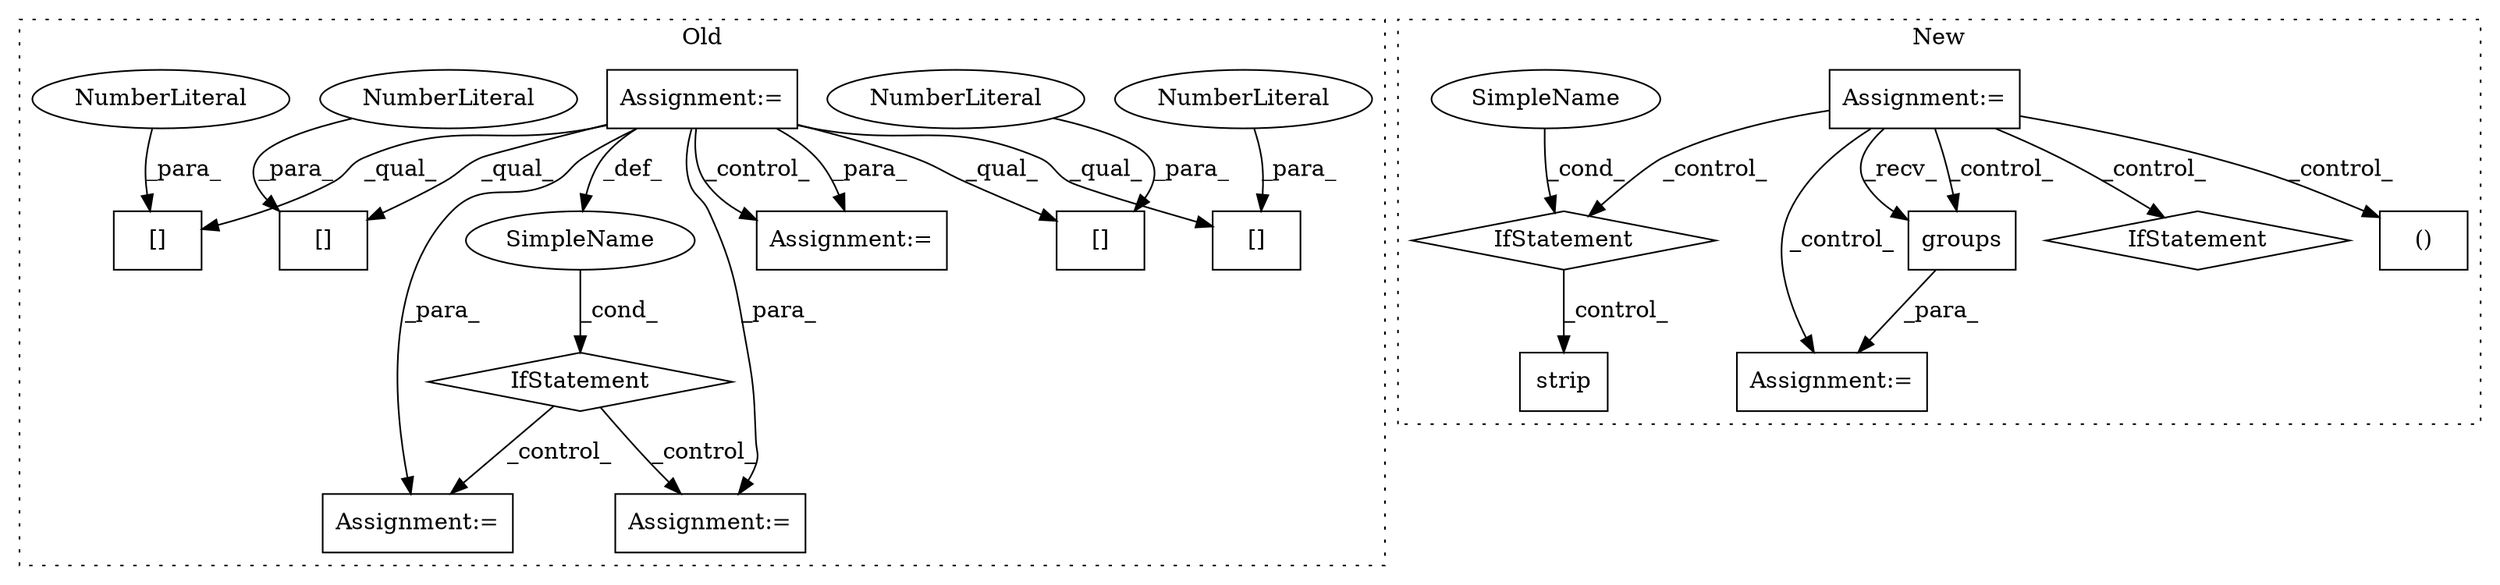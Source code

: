 digraph G {
subgraph cluster0 {
1 [label="IfStatement" a="25" s="14039,14059" l="4,2" shape="diamond"];
5 [label="Assignment:=" a="7" s="13910" l="1" shape="box"];
11 [label="Assignment:=" a="7" s="14123" l="1" shape="box"];
12 [label="SimpleName" a="42" s="" l="" shape="ellipse"];
13 [label="Assignment:=" a="7" s="14079" l="1" shape="box"];
14 [label="Assignment:=" a="7" s="14229" l="13" shape="box"];
15 [label="[]" a="2" s="14043,14048" l="4,1" shape="box"];
16 [label="NumberLiteral" a="34" s="14047" l="1" shape="ellipse"];
17 [label="[]" a="2" s="14302,14307" l="4,1" shape="box"];
18 [label="NumberLiteral" a="34" s="14306" l="1" shape="ellipse"];
19 [label="[]" a="2" s="14242,14247" l="4,1" shape="box"];
20 [label="NumberLiteral" a="34" s="14246" l="1" shape="ellipse"];
21 [label="[]" a="2" s="14261,14266" l="4,1" shape="box"];
22 [label="NumberLiteral" a="34" s="14265" l="1" shape="ellipse"];
label = "Old";
style="dotted";
}
subgraph cluster1 {
2 [label="groups" a="32" s="14352" l="8" shape="box"];
3 [label="Assignment:=" a="7" s="14326" l="2" shape="box"];
4 [label="Assignment:=" a="7" s="14045" l="1" shape="box"];
6 [label="()" a="106" s="14289" l="37" shape="box"];
7 [label="strip" a="32" s="14406" l="7" shape="box"];
8 [label="IfStatement" a="25" s="14429,14444" l="4,2" shape="diamond"];
9 [label="SimpleName" a="42" s="" l="" shape="ellipse"];
10 [label="IfStatement" a="25" s="14368,14384" l="4,2" shape="diamond"];
label = "New";
style="dotted";
}
1 -> 11 [label="_control_"];
1 -> 13 [label="_control_"];
2 -> 3 [label="_para_"];
4 -> 8 [label="_control_"];
4 -> 2 [label="_control_"];
4 -> 6 [label="_control_"];
4 -> 3 [label="_control_"];
4 -> 10 [label="_control_"];
4 -> 2 [label="_recv_"];
5 -> 12 [label="_def_"];
5 -> 11 [label="_para_"];
5 -> 19 [label="_qual_"];
5 -> 14 [label="_para_"];
5 -> 21 [label="_qual_"];
5 -> 13 [label="_para_"];
5 -> 17 [label="_qual_"];
5 -> 14 [label="_control_"];
5 -> 15 [label="_qual_"];
9 -> 10 [label="_cond_"];
10 -> 7 [label="_control_"];
12 -> 1 [label="_cond_"];
16 -> 15 [label="_para_"];
18 -> 17 [label="_para_"];
20 -> 19 [label="_para_"];
22 -> 21 [label="_para_"];
}